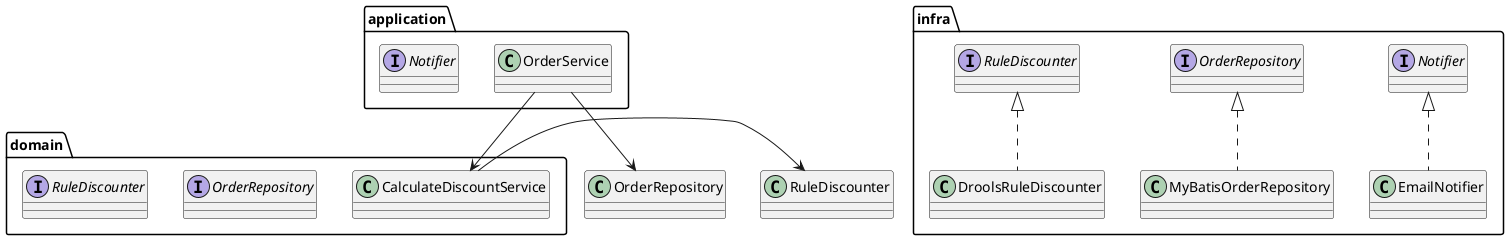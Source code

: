 @startuml

'skinparam linetype ortho

package application {
  class OrderService {}
  interface Notifier {}
}

package domain {
  class CalculateDiscountService {}
  interface OrderRepository {}
  interface RuleDiscounter {}
}

package infra {
  class EmailNotifier implements Notifier {}
  class MyBatisOrderRepository implements OrderRepository {}
  class DroolsRuleDiscounter implements RuleDiscounter {}
}

OrderService --> CalculateDiscountService
OrderService --> OrderRepository
CalculateDiscountService -> RuleDiscounter

@enduml
